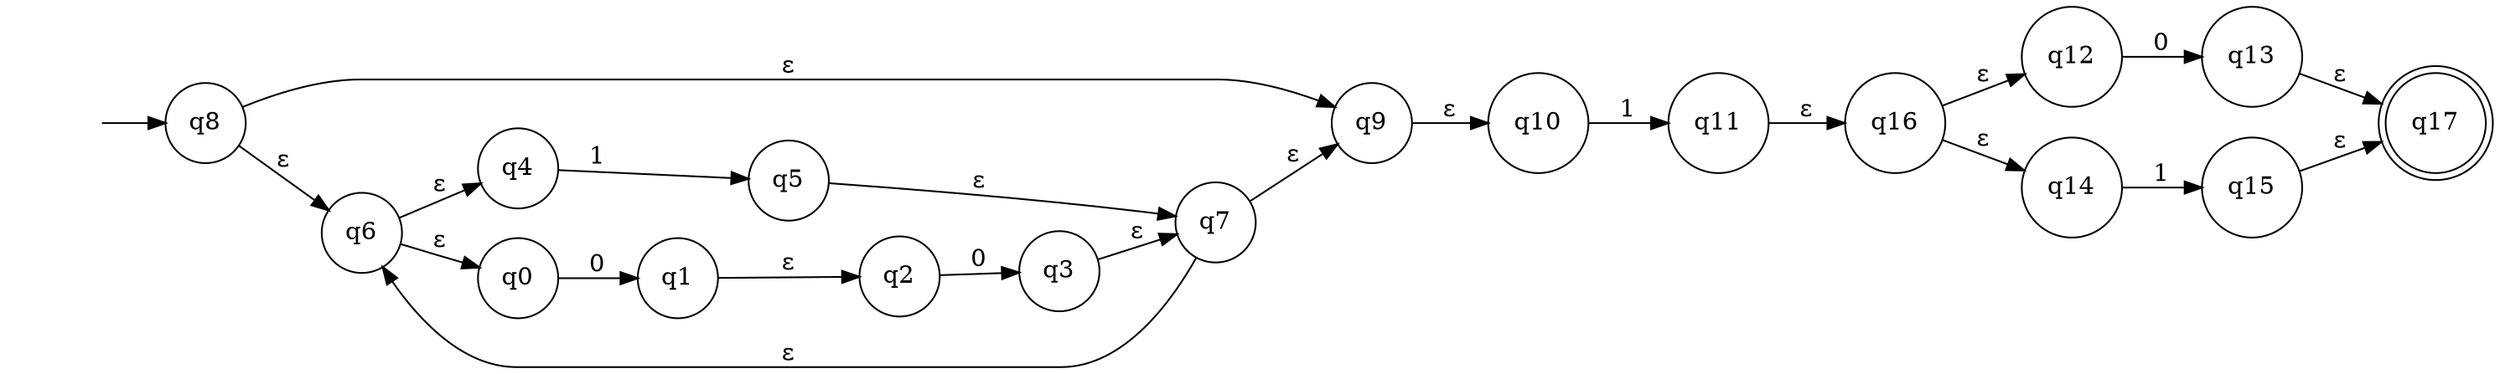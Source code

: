 digraph prueba {
	graph [rankdir=LR]
	"" [label="" shape=plaintext]
	q17 [label=q17 shape=doublecircle]
	q3 [label=q3 shape=circle]
	q15 [label=q15 shape=circle]
	q5 [label=q5 shape=circle]
	q12 [label=q12 shape=circle]
	q4 [label=q4 shape=circle]
	q2 [label=q2 shape=circle]
	q1 [label=q1 shape=circle]
	q9 [label=q9 shape=circle]
	q13 [label=q13 shape=circle]
	q6 [label=q6 shape=circle]
	q11 [label=q11 shape=circle]
	q7 [label=q7 shape=circle]
	q16 [label=q16 shape=circle]
	q14 [label=q14 shape=circle]
	q10 [label=q10 shape=circle]
	q8 [label=q8 shape=circle]
	q0 [label=q0 shape=circle]
	"" -> q8 [label=""]
	q3 -> q7 [label="ε"]
	q15 -> q17 [label="ε"]
	q5 -> q7 [label="ε"]
	q12 -> q13 [label=0]
	q4 -> q5 [label=1]
	q2 -> q3 [label=0]
	q1 -> q2 [label="ε"]
	q9 -> q10 [label="ε"]
	q13 -> q17 [label="ε"]
	q6 -> q0 [label="ε"]
	q6 -> q4 [label="ε"]
	q11 -> q16 [label="ε"]
	q7 -> q6 [label="ε"]
	q7 -> q9 [label="ε"]
	q16 -> q14 [label="ε"]
	q16 -> q12 [label="ε"]
	q14 -> q15 [label=1]
	q10 -> q11 [label=1]
	q8 -> q6 [label="ε"]
	q8 -> q9 [label="ε"]
	q0 -> q1 [label=0]
}
